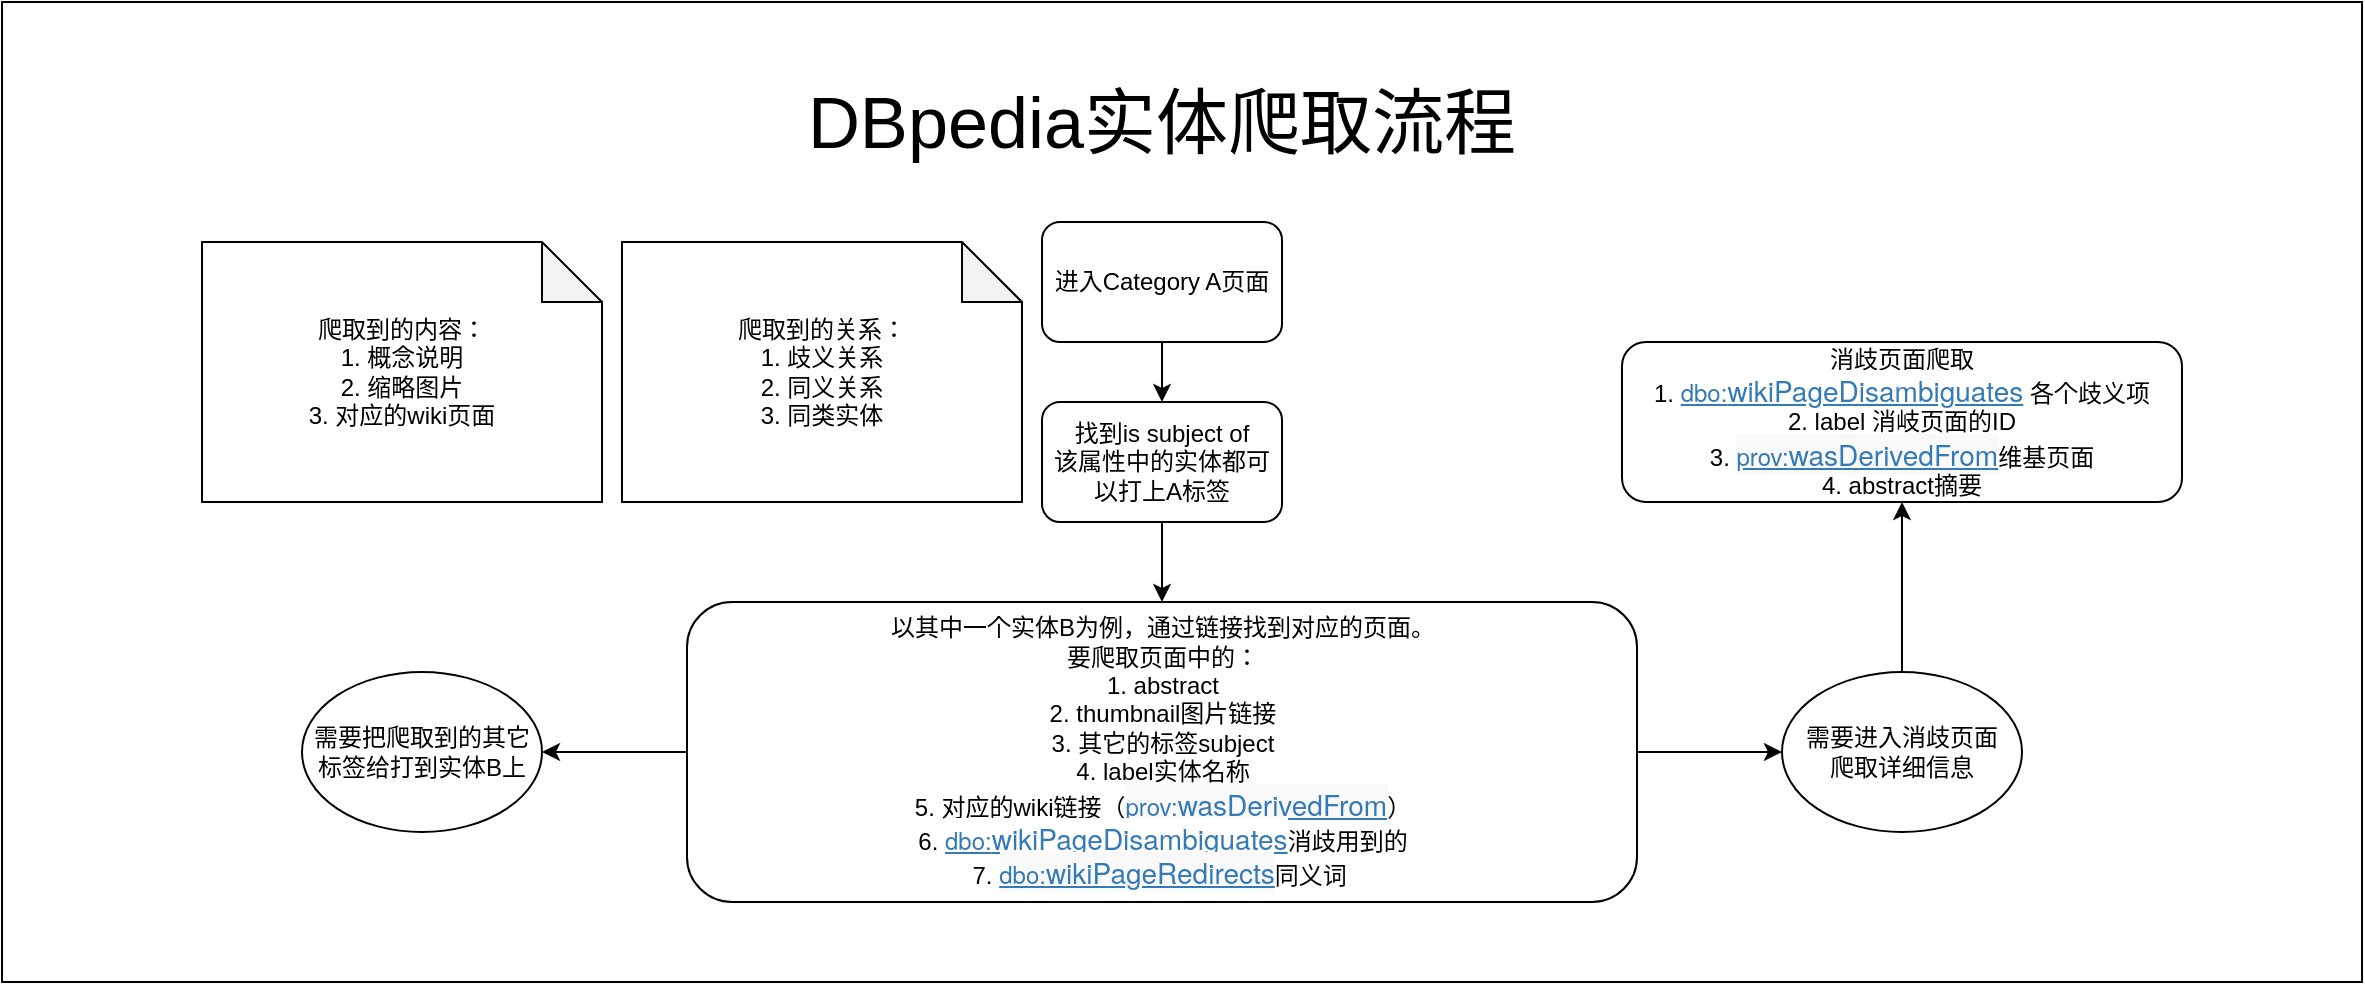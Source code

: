 <mxfile version="13.7.3" type="device"><diagram id="9VTKgz98fGhZQ2XYJI7Q" name="第 1 页"><mxGraphModel dx="1496" dy="316" grid="1" gridSize="10" guides="1" tooltips="1" connect="1" arrows="1" fold="1" page="1" pageScale="1" pageWidth="827" pageHeight="1169" math="0" shadow="0"><root><mxCell id="0"/><mxCell id="1" parent="0"/><mxCell id="zZpGZsRhBWzGC2XVfGbI-3" value="" style="rounded=0;whiteSpace=wrap;html=1;" parent="1" vertex="1"><mxGeometry x="-260" width="1180" height="490" as="geometry"/></mxCell><mxCell id="iJZDSKghn1-UxV2h3qst-5" value="" style="edgeStyle=orthogonalEdgeStyle;rounded=0;orthogonalLoop=1;jettySize=auto;html=1;" parent="1" source="iJZDSKghn1-UxV2h3qst-2" target="iJZDSKghn1-UxV2h3qst-4" edge="1"><mxGeometry relative="1" as="geometry"/></mxCell><mxCell id="iJZDSKghn1-UxV2h3qst-2" value="进入Category A页面" style="rounded=1;whiteSpace=wrap;html=1;" parent="1" vertex="1"><mxGeometry x="260" y="110" width="120" height="60" as="geometry"/></mxCell><mxCell id="iJZDSKghn1-UxV2h3qst-3" value="&lt;font style=&quot;font-size: 36px&quot;&gt;DBpedia实体爬取流程&lt;/font&gt;" style="text;html=1;strokeColor=none;fillColor=none;align=center;verticalAlign=middle;whiteSpace=wrap;rounded=0;" parent="1" vertex="1"><mxGeometry x="105" y="50" width="430" height="20" as="geometry"/></mxCell><mxCell id="iJZDSKghn1-UxV2h3qst-7" value="" style="edgeStyle=orthogonalEdgeStyle;rounded=0;orthogonalLoop=1;jettySize=auto;html=1;" parent="1" source="iJZDSKghn1-UxV2h3qst-4" target="iJZDSKghn1-UxV2h3qst-6" edge="1"><mxGeometry relative="1" as="geometry"/></mxCell><mxCell id="iJZDSKghn1-UxV2h3qst-4" value="找到is subject of&lt;br&gt;该属性中的实体都可以打上A标签" style="whiteSpace=wrap;html=1;rounded=1;" parent="1" vertex="1"><mxGeometry x="260" y="200" width="120" height="60" as="geometry"/></mxCell><mxCell id="iJZDSKghn1-UxV2h3qst-9" value="" style="edgeStyle=orthogonalEdgeStyle;rounded=0;orthogonalLoop=1;jettySize=auto;html=1;" parent="1" source="iJZDSKghn1-UxV2h3qst-6" target="iJZDSKghn1-UxV2h3qst-8" edge="1"><mxGeometry relative="1" as="geometry"/></mxCell><mxCell id="iJZDSKghn1-UxV2h3qst-11" value="" style="edgeStyle=orthogonalEdgeStyle;rounded=0;orthogonalLoop=1;jettySize=auto;html=1;" parent="1" source="iJZDSKghn1-UxV2h3qst-6" target="iJZDSKghn1-UxV2h3qst-10" edge="1"><mxGeometry relative="1" as="geometry"/></mxCell><mxCell id="iJZDSKghn1-UxV2h3qst-6" value="以其中一个实体B为例，通过链接找到对应的页面。&lt;br&gt;要爬取页面中的：&lt;br&gt;1. abstract&lt;br&gt;2. thumbnail图片链接&lt;br&gt;3. 其它的标签subject&lt;br&gt;4. label实体名称&lt;br&gt;5. 对应的wiki链接（&lt;a class=&quot;uri&quot; href=&quot;http://www.w3.org/ns/prov#wasDerivedFrom&quot; style=&quot;box-sizing: border-box ; background-color: rgb(249 , 249 , 249) ; color: rgb(51 , 122 , 183) ; font-family: &amp;#34;helvetica neue&amp;#34; , &amp;#34;helvetica&amp;#34; , &amp;#34;arial&amp;#34; , sans-serif ; font-size: 14px&quot;&gt;&lt;small style=&quot;box-sizing: border-box ; font-size: 12px&quot;&gt;prov:&lt;/small&gt;wasDerivedFrom&lt;/a&gt;）&lt;br&gt;6.&amp;nbsp;&lt;a class=&quot;uri&quot; href=&quot;http://dbpedia.org/ontology/wikiPageDisambiguates&quot; style=&quot;box-sizing: border-box ; background-color: rgb(255 , 255 , 255) ; color: rgb(51 , 122 , 183) ; font-family: &amp;#34;helvetica neue&amp;#34; , &amp;#34;helvetica&amp;#34; , &amp;#34;arial&amp;#34; , sans-serif ; font-size: 14px&quot;&gt;&lt;small style=&quot;box-sizing: border-box ; font-size: 12px&quot;&gt;dbo:&lt;/small&gt;wikiPageDisambiguates&lt;/a&gt;消歧用到的&lt;br&gt;7.&amp;nbsp;&lt;a class=&quot;uri&quot; href=&quot;http://dbpedia.org/ontology/wikiPageRedirects&quot; style=&quot;box-sizing: border-box ; background-color: rgb(249 , 249 , 249) ; color: rgb(51 , 122 , 183) ; font-family: &amp;#34;helvetica neue&amp;#34; , &amp;#34;helvetica&amp;#34; , &amp;#34;arial&amp;#34; , sans-serif ; font-size: 14px&quot;&gt;&lt;small style=&quot;box-sizing: border-box ; font-size: 12px&quot;&gt;dbo:&lt;/small&gt;wikiPageRedirects&lt;/a&gt;同义词&amp;nbsp;" style="whiteSpace=wrap;html=1;rounded=1;" parent="1" vertex="1"><mxGeometry x="82.5" y="300" width="475" height="150" as="geometry"/></mxCell><mxCell id="iJZDSKghn1-UxV2h3qst-13" value="" style="edgeStyle=orthogonalEdgeStyle;rounded=0;orthogonalLoop=1;jettySize=auto;html=1;" parent="1" source="iJZDSKghn1-UxV2h3qst-8" target="iJZDSKghn1-UxV2h3qst-12" edge="1"><mxGeometry relative="1" as="geometry"/></mxCell><mxCell id="iJZDSKghn1-UxV2h3qst-8" value="需要进入消歧页面&lt;br&gt;爬取详细信息" style="ellipse;whiteSpace=wrap;html=1;rounded=1;" parent="1" vertex="1"><mxGeometry x="630" y="335" width="120" height="80" as="geometry"/></mxCell><mxCell id="iJZDSKghn1-UxV2h3qst-10" value="需要把爬取到的其它标签给打到实体B上" style="ellipse;whiteSpace=wrap;html=1;rounded=1;" parent="1" vertex="1"><mxGeometry x="-110" y="335" width="120" height="80" as="geometry"/></mxCell><mxCell id="iJZDSKghn1-UxV2h3qst-12" value="消歧页面爬取&lt;br&gt;1.&amp;nbsp;&lt;a class=&quot;uri&quot; href=&quot;http://dbpedia.org/ontology/wikiPageDisambiguates&quot; style=&quot;box-sizing: border-box ; background-color: rgb(255 , 255 , 255) ; color: rgb(51 , 122 , 183) ; font-family: &amp;#34;helvetica neue&amp;#34; , &amp;#34;helvetica&amp;#34; , &amp;#34;arial&amp;#34; , sans-serif ; font-size: 14px&quot;&gt;&lt;small style=&quot;box-sizing: border-box ; font-size: 12px&quot;&gt;dbo:&lt;/small&gt;wikiPageDisambiguates&lt;/a&gt;&amp;nbsp;各个歧义项&lt;br&gt;2. label 消岐页面的ID&lt;br&gt;3.&amp;nbsp;&lt;a class=&quot;uri&quot; href=&quot;http://www.w3.org/ns/prov#wasDerivedFrom&quot; style=&quot;box-sizing: border-box ; background-color: rgb(249 , 249 , 249) ; color: rgb(51 , 122 , 183) ; font-family: &amp;#34;helvetica neue&amp;#34; , &amp;#34;helvetica&amp;#34; , &amp;#34;arial&amp;#34; , sans-serif ; font-size: 14px&quot;&gt;&lt;small style=&quot;box-sizing: border-box ; font-size: 12px&quot;&gt;prov:&lt;/small&gt;wasDerivedFrom&lt;/a&gt;维基页面&lt;br&gt;4. abstract摘要" style="whiteSpace=wrap;html=1;rounded=1;" parent="1" vertex="1"><mxGeometry x="550" y="170" width="280" height="80" as="geometry"/></mxCell><mxCell id="zZpGZsRhBWzGC2XVfGbI-1" value="爬取到的关系：&lt;br&gt;1. 歧义关系&lt;br&gt;2. 同义关系&lt;br&gt;3. 同类实体" style="shape=note;whiteSpace=wrap;html=1;backgroundOutline=1;darkOpacity=0.05;" parent="1" vertex="1"><mxGeometry x="50" y="120" width="200" height="130" as="geometry"/></mxCell><mxCell id="zZpGZsRhBWzGC2XVfGbI-2" value="爬取到的内容：&lt;br&gt;1. 概念说明&lt;br&gt;2. 缩略图片&lt;br&gt;3. 对应的wiki页面" style="shape=note;whiteSpace=wrap;html=1;backgroundOutline=1;darkOpacity=0.05;" parent="1" vertex="1"><mxGeometry x="-160" y="120" width="200" height="130" as="geometry"/></mxCell></root></mxGraphModel></diagram></mxfile>